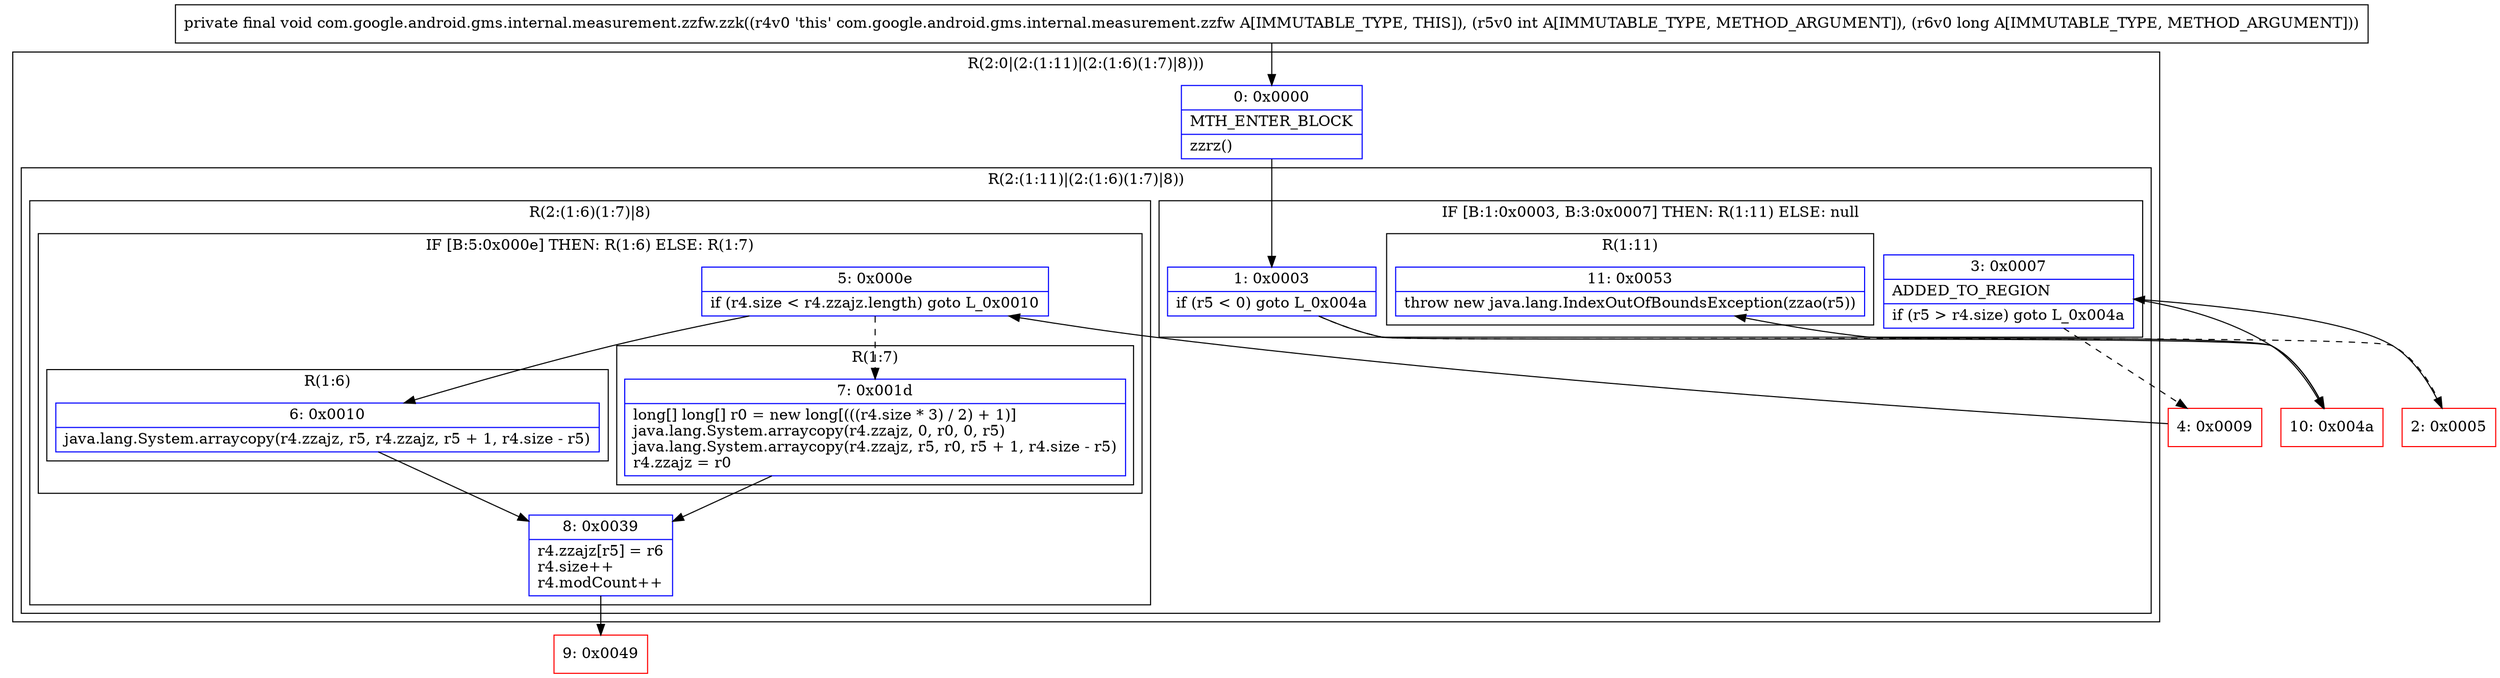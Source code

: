 digraph "CFG forcom.google.android.gms.internal.measurement.zzfw.zzk(IJ)V" {
subgraph cluster_Region_1067987803 {
label = "R(2:0|(2:(1:11)|(2:(1:6)(1:7)|8)))";
node [shape=record,color=blue];
Node_0 [shape=record,label="{0\:\ 0x0000|MTH_ENTER_BLOCK\l|zzrz()\l}"];
subgraph cluster_Region_1694444327 {
label = "R(2:(1:11)|(2:(1:6)(1:7)|8))";
node [shape=record,color=blue];
subgraph cluster_IfRegion_634888591 {
label = "IF [B:1:0x0003, B:3:0x0007] THEN: R(1:11) ELSE: null";
node [shape=record,color=blue];
Node_1 [shape=record,label="{1\:\ 0x0003|if (r5 \< 0) goto L_0x004a\l}"];
Node_3 [shape=record,label="{3\:\ 0x0007|ADDED_TO_REGION\l|if (r5 \> r4.size) goto L_0x004a\l}"];
subgraph cluster_Region_964860138 {
label = "R(1:11)";
node [shape=record,color=blue];
Node_11 [shape=record,label="{11\:\ 0x0053|throw new java.lang.IndexOutOfBoundsException(zzao(r5))\l}"];
}
}
subgraph cluster_Region_1196312170 {
label = "R(2:(1:6)(1:7)|8)";
node [shape=record,color=blue];
subgraph cluster_IfRegion_1517677495 {
label = "IF [B:5:0x000e] THEN: R(1:6) ELSE: R(1:7)";
node [shape=record,color=blue];
Node_5 [shape=record,label="{5\:\ 0x000e|if (r4.size \< r4.zzajz.length) goto L_0x0010\l}"];
subgraph cluster_Region_1119281839 {
label = "R(1:6)";
node [shape=record,color=blue];
Node_6 [shape=record,label="{6\:\ 0x0010|java.lang.System.arraycopy(r4.zzajz, r5, r4.zzajz, r5 + 1, r4.size \- r5)\l}"];
}
subgraph cluster_Region_175873228 {
label = "R(1:7)";
node [shape=record,color=blue];
Node_7 [shape=record,label="{7\:\ 0x001d|long[] long[] r0 = new long[(((r4.size * 3) \/ 2) + 1)]\ljava.lang.System.arraycopy(r4.zzajz, 0, r0, 0, r5)\ljava.lang.System.arraycopy(r4.zzajz, r5, r0, r5 + 1, r4.size \- r5)\lr4.zzajz = r0\l}"];
}
}
Node_8 [shape=record,label="{8\:\ 0x0039|r4.zzajz[r5] = r6\lr4.size++\lr4.modCount++\l}"];
}
}
}
Node_2 [shape=record,color=red,label="{2\:\ 0x0005}"];
Node_4 [shape=record,color=red,label="{4\:\ 0x0009}"];
Node_9 [shape=record,color=red,label="{9\:\ 0x0049}"];
Node_10 [shape=record,color=red,label="{10\:\ 0x004a}"];
MethodNode[shape=record,label="{private final void com.google.android.gms.internal.measurement.zzfw.zzk((r4v0 'this' com.google.android.gms.internal.measurement.zzfw A[IMMUTABLE_TYPE, THIS]), (r5v0 int A[IMMUTABLE_TYPE, METHOD_ARGUMENT]), (r6v0 long A[IMMUTABLE_TYPE, METHOD_ARGUMENT])) }"];
MethodNode -> Node_0;
Node_0 -> Node_1;
Node_1 -> Node_2[style=dashed];
Node_1 -> Node_10;
Node_3 -> Node_4[style=dashed];
Node_3 -> Node_10;
Node_5 -> Node_6;
Node_5 -> Node_7[style=dashed];
Node_6 -> Node_8;
Node_7 -> Node_8;
Node_8 -> Node_9;
Node_2 -> Node_3;
Node_4 -> Node_5;
Node_10 -> Node_11;
}

